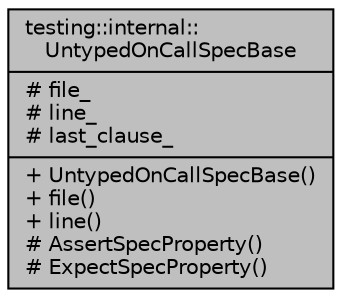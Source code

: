 digraph "testing::internal::UntypedOnCallSpecBase"
{
  edge [fontname="Helvetica",fontsize="10",labelfontname="Helvetica",labelfontsize="10"];
  node [fontname="Helvetica",fontsize="10",shape=record];
  Node2 [label="{testing::internal::\lUntypedOnCallSpecBase\n|# file_\l# line_\l# last_clause_\l|+ UntypedOnCallSpecBase()\l+ file()\l+ line()\l# AssertSpecProperty()\l# ExpectSpecProperty()\l}",height=0.2,width=0.4,color="black", fillcolor="grey75", style="filled", fontcolor="black"];
}
